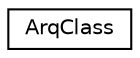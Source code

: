 digraph "Representação gráfica da hiearquia da classe"
{
  edge [fontname="Helvetica",fontsize="10",labelfontname="Helvetica",labelfontsize="10"];
  node [fontname="Helvetica",fontsize="10",shape=record];
  rankdir="LR";
  Node0 [label="ArqClass",height=0.2,width=0.4,color="black", fillcolor="white", style="filled",URL="$class_arq_class.html",tooltip="Representação de um arquivo .class. "];
}
